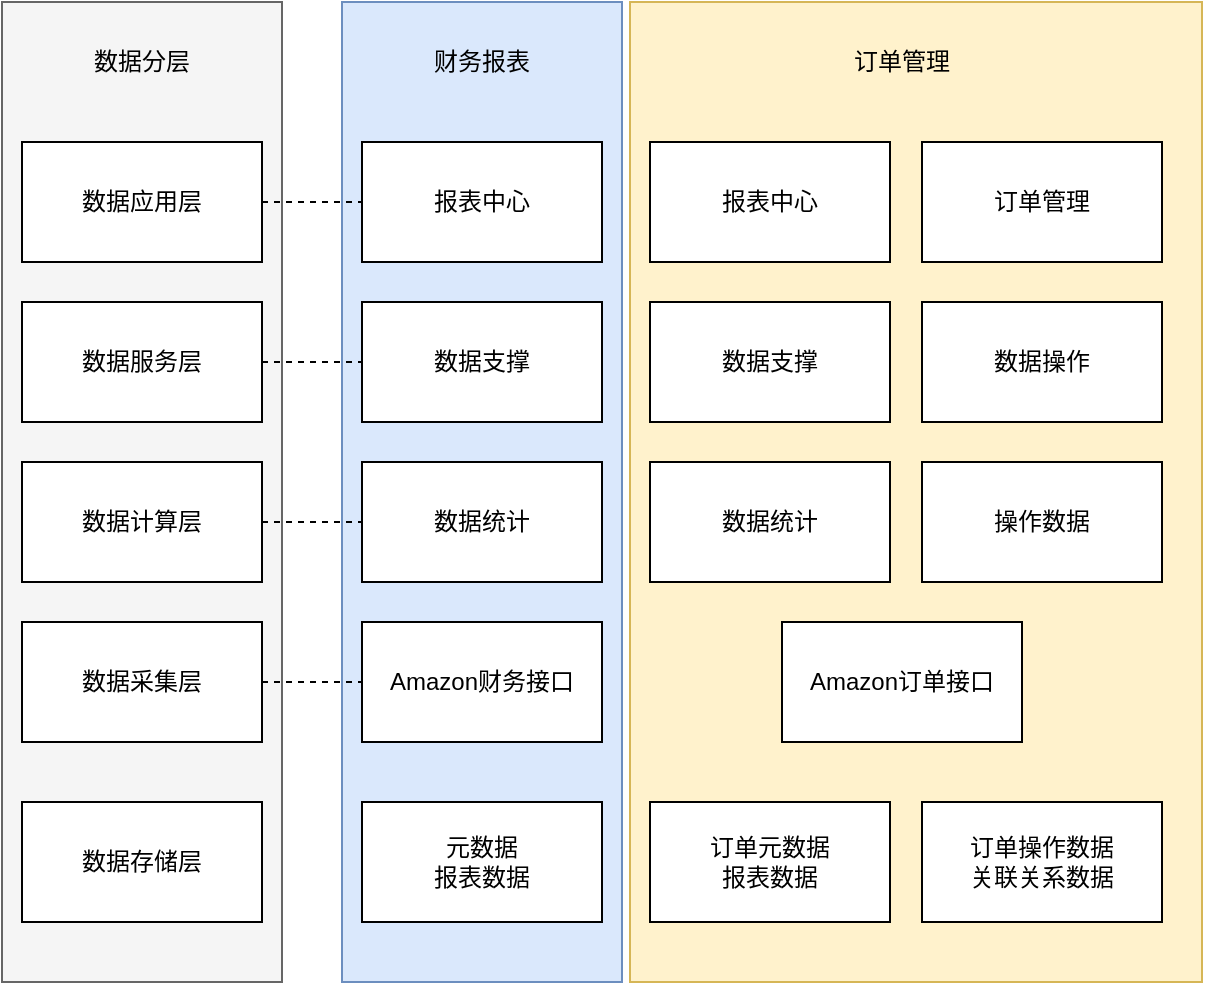 <mxfile version="13.9.2" type="github">
  <diagram id="tyr-MQTiIqNZeqa0KlWk" name="Page-1">
    <mxGraphModel dx="1426" dy="725" grid="1" gridSize="10" guides="1" tooltips="1" connect="1" arrows="1" fold="1" page="1" pageScale="1" pageWidth="827" pageHeight="1169" math="0" shadow="0">
      <root>
        <mxCell id="0" />
        <mxCell id="1" parent="0" />
        <mxCell id="piVHgp8cClq6i6xGYqzu-85" value="" style="rounded=0;whiteSpace=wrap;html=1;fillColor=#f5f5f5;strokeColor=#666666;fontColor=#333333;" vertex="1" parent="1">
          <mxGeometry x="90" y="140" width="140" height="490" as="geometry" />
        </mxCell>
        <mxCell id="piVHgp8cClq6i6xGYqzu-84" value="" style="rounded=0;whiteSpace=wrap;html=1;fillColor=#fff2cc;strokeColor=#d6b656;" vertex="1" parent="1">
          <mxGeometry x="404" y="140" width="286" height="490" as="geometry" />
        </mxCell>
        <mxCell id="piVHgp8cClq6i6xGYqzu-83" value="" style="rounded=0;whiteSpace=wrap;html=1;fillColor=#dae8fc;strokeColor=#6c8ebf;" vertex="1" parent="1">
          <mxGeometry x="260" y="140" width="140" height="490" as="geometry" />
        </mxCell>
        <mxCell id="piVHgp8cClq6i6xGYqzu-52" value="数据应用层" style="rounded=0;whiteSpace=wrap;html=1;" vertex="1" parent="1">
          <mxGeometry x="100" y="210" width="120" height="60" as="geometry" />
        </mxCell>
        <mxCell id="piVHgp8cClq6i6xGYqzu-53" value="数据服务层" style="rounded=0;whiteSpace=wrap;html=1;" vertex="1" parent="1">
          <mxGeometry x="100" y="290" width="120" height="60" as="geometry" />
        </mxCell>
        <mxCell id="piVHgp8cClq6i6xGYqzu-54" value="数据计算层" style="rounded=0;whiteSpace=wrap;html=1;" vertex="1" parent="1">
          <mxGeometry x="100" y="370" width="120" height="60" as="geometry" />
        </mxCell>
        <mxCell id="piVHgp8cClq6i6xGYqzu-55" value="数据采集层" style="rounded=0;whiteSpace=wrap;html=1;" vertex="1" parent="1">
          <mxGeometry x="100" y="450" width="120" height="60" as="geometry" />
        </mxCell>
        <mxCell id="piVHgp8cClq6i6xGYqzu-56" value="Amazon财务接口" style="rounded=0;whiteSpace=wrap;html=1;" vertex="1" parent="1">
          <mxGeometry x="270" y="450" width="120" height="60" as="geometry" />
        </mxCell>
        <mxCell id="piVHgp8cClq6i6xGYqzu-58" value="数据统计" style="rounded=0;whiteSpace=wrap;html=1;" vertex="1" parent="1">
          <mxGeometry x="270" y="370" width="120" height="60" as="geometry" />
        </mxCell>
        <mxCell id="piVHgp8cClq6i6xGYqzu-59" value="数据支撑" style="rounded=0;whiteSpace=wrap;html=1;" vertex="1" parent="1">
          <mxGeometry x="270" y="290" width="120" height="60" as="geometry" />
        </mxCell>
        <mxCell id="piVHgp8cClq6i6xGYqzu-61" value="报表中心" style="rounded=0;whiteSpace=wrap;html=1;" vertex="1" parent="1">
          <mxGeometry x="270" y="210" width="120" height="60" as="geometry" />
        </mxCell>
        <mxCell id="piVHgp8cClq6i6xGYqzu-65" value="" style="endArrow=none;dashed=1;html=1;exitX=1;exitY=0.5;exitDx=0;exitDy=0;" edge="1" parent="1" source="piVHgp8cClq6i6xGYqzu-52">
          <mxGeometry width="50" height="50" relative="1" as="geometry">
            <mxPoint x="220" y="290" as="sourcePoint" />
            <mxPoint x="270" y="240" as="targetPoint" />
          </mxGeometry>
        </mxCell>
        <mxCell id="piVHgp8cClq6i6xGYqzu-66" value="" style="endArrow=none;dashed=1;html=1;exitX=1;exitY=0.5;exitDx=0;exitDy=0;entryX=0;entryY=0.5;entryDx=0;entryDy=0;" edge="1" parent="1" source="piVHgp8cClq6i6xGYqzu-53" target="piVHgp8cClq6i6xGYqzu-59">
          <mxGeometry width="50" height="50" relative="1" as="geometry">
            <mxPoint x="230" y="250" as="sourcePoint" />
            <mxPoint x="280" y="250" as="targetPoint" />
          </mxGeometry>
        </mxCell>
        <mxCell id="piVHgp8cClq6i6xGYqzu-67" value="" style="endArrow=none;dashed=1;html=1;exitX=1;exitY=0.5;exitDx=0;exitDy=0;" edge="1" parent="1" source="piVHgp8cClq6i6xGYqzu-54">
          <mxGeometry width="50" height="50" relative="1" as="geometry">
            <mxPoint x="220" y="450" as="sourcePoint" />
            <mxPoint x="270" y="400" as="targetPoint" />
          </mxGeometry>
        </mxCell>
        <mxCell id="piVHgp8cClq6i6xGYqzu-68" value="" style="endArrow=none;dashed=1;html=1;exitX=1;exitY=0.5;exitDx=0;exitDy=0;" edge="1" parent="1" source="piVHgp8cClq6i6xGYqzu-55">
          <mxGeometry width="50" height="50" relative="1" as="geometry">
            <mxPoint x="220" y="530" as="sourcePoint" />
            <mxPoint x="270" y="480" as="targetPoint" />
          </mxGeometry>
        </mxCell>
        <mxCell id="piVHgp8cClq6i6xGYqzu-70" value="财务报表" style="text;html=1;strokeColor=none;fillColor=none;align=center;verticalAlign=middle;whiteSpace=wrap;rounded=0;" vertex="1" parent="1">
          <mxGeometry x="295" y="160" width="70" height="20" as="geometry" />
        </mxCell>
        <mxCell id="piVHgp8cClq6i6xGYqzu-71" value="Amazon订单接口" style="rounded=0;whiteSpace=wrap;html=1;" vertex="1" parent="1">
          <mxGeometry x="480" y="450" width="120" height="60" as="geometry" />
        </mxCell>
        <mxCell id="piVHgp8cClq6i6xGYqzu-72" value="数据统计" style="rounded=0;whiteSpace=wrap;html=1;" vertex="1" parent="1">
          <mxGeometry x="414" y="370" width="120" height="60" as="geometry" />
        </mxCell>
        <mxCell id="piVHgp8cClq6i6xGYqzu-73" value="数据支撑" style="rounded=0;whiteSpace=wrap;html=1;" vertex="1" parent="1">
          <mxGeometry x="414" y="290" width="120" height="60" as="geometry" />
        </mxCell>
        <mxCell id="piVHgp8cClq6i6xGYqzu-74" value="报表中心" style="rounded=0;whiteSpace=wrap;html=1;" vertex="1" parent="1">
          <mxGeometry x="414" y="210" width="120" height="60" as="geometry" />
        </mxCell>
        <mxCell id="piVHgp8cClq6i6xGYqzu-75" value="订单管理" style="text;html=1;strokeColor=none;fillColor=none;align=center;verticalAlign=middle;whiteSpace=wrap;rounded=0;" vertex="1" parent="1">
          <mxGeometry x="505" y="160" width="70" height="20" as="geometry" />
        </mxCell>
        <mxCell id="piVHgp8cClq6i6xGYqzu-76" value="操作数据" style="rounded=0;whiteSpace=wrap;html=1;" vertex="1" parent="1">
          <mxGeometry x="550" y="370" width="120" height="60" as="geometry" />
        </mxCell>
        <mxCell id="piVHgp8cClq6i6xGYqzu-77" value="数据存储层" style="rounded=0;whiteSpace=wrap;html=1;" vertex="1" parent="1">
          <mxGeometry x="100" y="540" width="120" height="60" as="geometry" />
        </mxCell>
        <mxCell id="piVHgp8cClq6i6xGYqzu-78" value="元数据&lt;br&gt;报表数据" style="rounded=0;whiteSpace=wrap;html=1;" vertex="1" parent="1">
          <mxGeometry x="270" y="540" width="120" height="60" as="geometry" />
        </mxCell>
        <mxCell id="piVHgp8cClq6i6xGYqzu-79" value="订单元数据&lt;br&gt;报表数据" style="rounded=0;whiteSpace=wrap;html=1;" vertex="1" parent="1">
          <mxGeometry x="414" y="540" width="120" height="60" as="geometry" />
        </mxCell>
        <mxCell id="piVHgp8cClq6i6xGYqzu-80" value="订单操作数据&lt;br&gt;关联关系数据" style="rounded=0;whiteSpace=wrap;html=1;" vertex="1" parent="1">
          <mxGeometry x="550" y="540" width="120" height="60" as="geometry" />
        </mxCell>
        <mxCell id="piVHgp8cClq6i6xGYqzu-81" value="数据操作" style="rounded=0;whiteSpace=wrap;html=1;" vertex="1" parent="1">
          <mxGeometry x="550" y="290" width="120" height="60" as="geometry" />
        </mxCell>
        <mxCell id="piVHgp8cClq6i6xGYqzu-82" value="订单管理" style="rounded=0;whiteSpace=wrap;html=1;" vertex="1" parent="1">
          <mxGeometry x="550" y="210" width="120" height="60" as="geometry" />
        </mxCell>
        <mxCell id="piVHgp8cClq6i6xGYqzu-86" value="数据分层" style="text;html=1;strokeColor=none;fillColor=none;align=center;verticalAlign=middle;whiteSpace=wrap;rounded=0;" vertex="1" parent="1">
          <mxGeometry x="125" y="160" width="70" height="20" as="geometry" />
        </mxCell>
      </root>
    </mxGraphModel>
  </diagram>
</mxfile>
